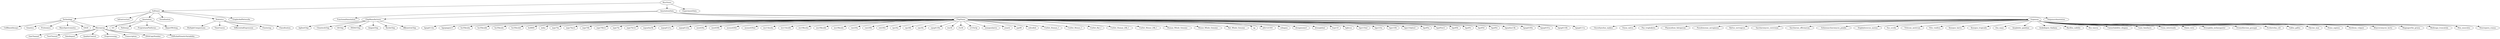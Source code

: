 /* Bioc Views Vocabular Definition in dot format */

/* How To Process this file:
   1. Use dot2gxl from graphviz to transform into GXL format.
          dot2gxl biocViewsVocab.dot > biocViewsVocab.gxl
   2. use graph::fromGXL to obtain a graphNEL object
          
*/

digraph G {

/* Root */
BiocViews -> Software;
BiocViews -> AnnotationData;
BiocViews -> ExperimentData;

/* Software */
Software -> Microarray;
Software -> Annotation;
Software -> Visualization;
Software -> Statistics;
Software -> GraphsAndNetworks;
Software -> Technology;
Software -> Infrastructure;

/* Microarray subview */
Microarray -> OneChannel;
Microarray -> TwoChannel;
Microarray -> DataImport;
Microarray -> QualityControl;
Microarray -> Preprocessing;
Microarray -> Transcription;
Microarray -> DNACopyNumber;
Microarray -> SNPsAndGeneticVariability;

/* Statistics subview */
Statistics -> DifferentialExpression;
Statistics -> Clustering;
Statistics -> Classification;
Statistics -> MultipleComparisons;
Statistics -> TimeCourse;

/* Technology subview */
Technology -> Microarray;
Technology -> Proteomics;
Technology -> MassSpectrometry;
Technology -> SAGE;
Technology -> CellBasedAssays;
Technology -> Genetics;

/* Annotation subview */
Annotation -> GO;
Annotation -> Pathways;
Annotation -> ProprietaryPlatforms;
Annotation -> ReportWriting;

/* AnnotationData */

/* AnnotationData Organisms */
AnnotationData -> Organism;
Organism -> Anopheles_gambiae;
Organism -> Arabidopsis_thaliana;
Organism -> Bacillus_subtilis;
Organism -> Bos_taurus;
Organism -> Caenorhabditis_elegans;
Organism -> Canis_familiaris;
Organism -> Ciona_intestinalis;
Organism -> Danio_rerio;
Organism -> Drosophila_melanogaster;
Organism -> Eremothecium_gossypii;
Organism -> Escherichia_coli;
Organism -> Gallus_gallus;
Organism -> Glycine_max;
Organism -> Homo_sapiens;
Organism -> Hordeum_vulgare;
Organism -> Kluyveromyces_lactis;
Organism -> Magnaporthe_grisea;
Organism -> Medicago_truncatula;
Organism -> Mus_musculus;
Organism -> Neurospora_crassa;
Organism -> Oncorhynchus_mykiss;
Organism -> Oryza_sativa;
Organism -> Pan_troglodytes;
Organism -> Plasmodium_falciparum;
Organism -> Pseudomonas_aeruginosa;
Organism -> Rattus_norvegicus;
Organism -> Saccharomyces_cerevisiae;
Organism -> Saccharum_officinarum;
Organism -> Schizosaccharomyces_pombe;
Organism -> Staphylococcus_aureus;
Organism -> Sus_scrofa;
Organism -> Triticum_aestivum;
Organism -> Vitis_vinifera;
Organism -> Xenopus_laevis;
Organism -> Xenopus_tropicalis;
Organism -> Zea_mays;


/* AnnotationData Misc */
AnnotationData -> SequenceAnnotation;
AnnotationData -> FunctionalAnnotation;
AnnotationData -> ChipManufacturer;

ChipManufacturer -> AffymetrixChip;
ChipManufacturer -> AgilentChip;
ChipManufacturer -> ClonetechChip;
ChipManufacturer -> GEChip;
ChipManufacturer -> INDACChip;
ChipManufacturer -> QiagenChip;
ChipManufacturer -> RocheChip;



/* AnnotationData Chip Names */
AnnotationData -> ChipName;
ChipName -> ag;
ChipName -> ath1121501;
ChipName -> celegans;
ChipName -> drosgenome1;
ChipName -> drosophila2;
ChipName -> hcg110;
ChipName -> hgfocus;
ChipName -> hgu133a2;
ChipName -> hgu133a;
ChipName -> hgu133b;
ChipName -> hgu133plus2;
ChipName -> hgu95a;
ChipName -> hgu95av2;
ChipName -> hgu95b;
ChipName -> hgu95c;
ChipName -> hgu95d;
ChipName -> hgu95e;
ChipName -> hguatlas13k;
ChipName -> hgug4100a;
ChipName -> hgug4101a;
ChipName -> hgug4110b;
ChipName -> hgug4111a;
ChipName -> hgug4112a;
ChipName -> hguqiagenv3;
ChipName -> hu35ksuba;
ChipName -> hu35ksubb;
ChipName -> hu35ksubc;
ChipName -> hu35ksubd;
ChipName -> hu6800;
ChipName -> indac;
ChipName -> mgu74a;
ChipName -> mgu74av2;
ChipName -> mgu74b;
ChipName -> mgu74bv2;
ChipName -> mgu74c;
ChipName -> mgu74cv2;
ChipName -> mguatlas5k;
ChipName -> mgug4121a;
ChipName -> mgug4122a;
ChipName -> moe430a;
ChipName -> moe430b;
ChipName -> mouse4302;
ChipName -> mouse430a2;
ChipName -> mu11ksuba;
ChipName -> mu11ksubb;
ChipName -> mu19ksuba;
ChipName -> mu19ksubb;
ChipName -> mu19ksubc;
ChipName -> rae230a;
ChipName -> rae230b;
ChipName -> rat2302;
ChipName -> rgu34a;
ChipName -> rgu34b;
ChipName -> rgu34c;
ChipName -> rgug4130a;
ChipName -> rnu34;
ChipName -> rtu34;
ChipName -> u133x3p;
ChipName -> xenopuslaevis;
ChipName -> yeast2;
ChipName -> ygs98;
ChipName -> zebrafish;
ChipName -> UniSet_Human_I;
ChipName -> UniSet_Mouse_I;
ChipName -> UniSet_Rat_I;
ChipName -> UniSet_Human_20k_I;
ChipName -> UniSet_Mouse_20k_I;
ChipName -> Human_Whole_Genome;
ChipName -> Mouse_Whole_Genome;
ChipName -> Rat_Whole_Genome;


/* ExperimentData */
    /* TODO */

}
